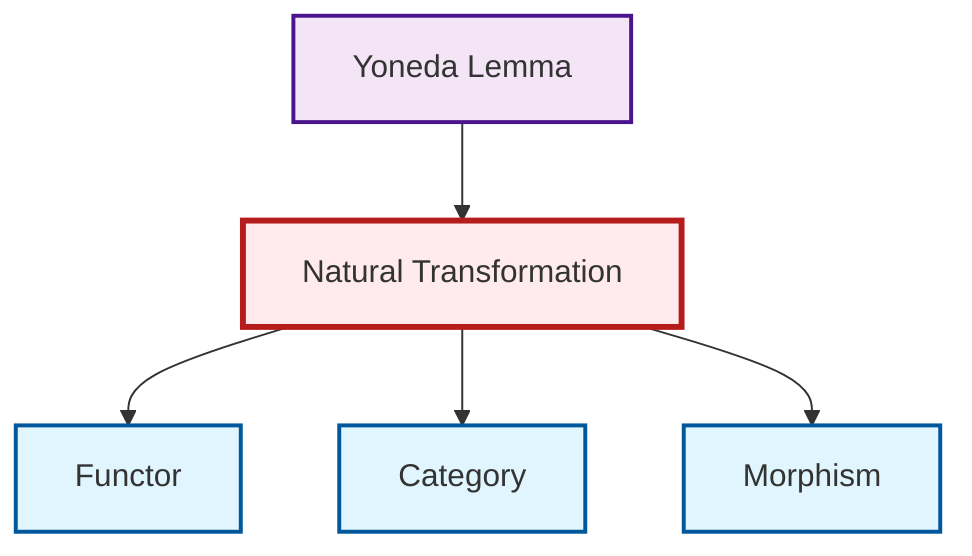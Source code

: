 graph TD
    classDef definition fill:#e1f5fe,stroke:#01579b,stroke-width:2px
    classDef theorem fill:#f3e5f5,stroke:#4a148c,stroke-width:2px
    classDef axiom fill:#fff3e0,stroke:#e65100,stroke-width:2px
    classDef example fill:#e8f5e9,stroke:#1b5e20,stroke-width:2px
    classDef current fill:#ffebee,stroke:#b71c1c,stroke-width:3px
    def-functor["Functor"]:::definition
    def-morphism["Morphism"]:::definition
    def-category["Category"]:::definition
    thm-yoneda["Yoneda Lemma"]:::theorem
    def-natural-transformation["Natural Transformation"]:::definition
    def-natural-transformation --> def-functor
    def-natural-transformation --> def-category
    thm-yoneda --> def-natural-transformation
    def-natural-transformation --> def-morphism
    class def-natural-transformation current